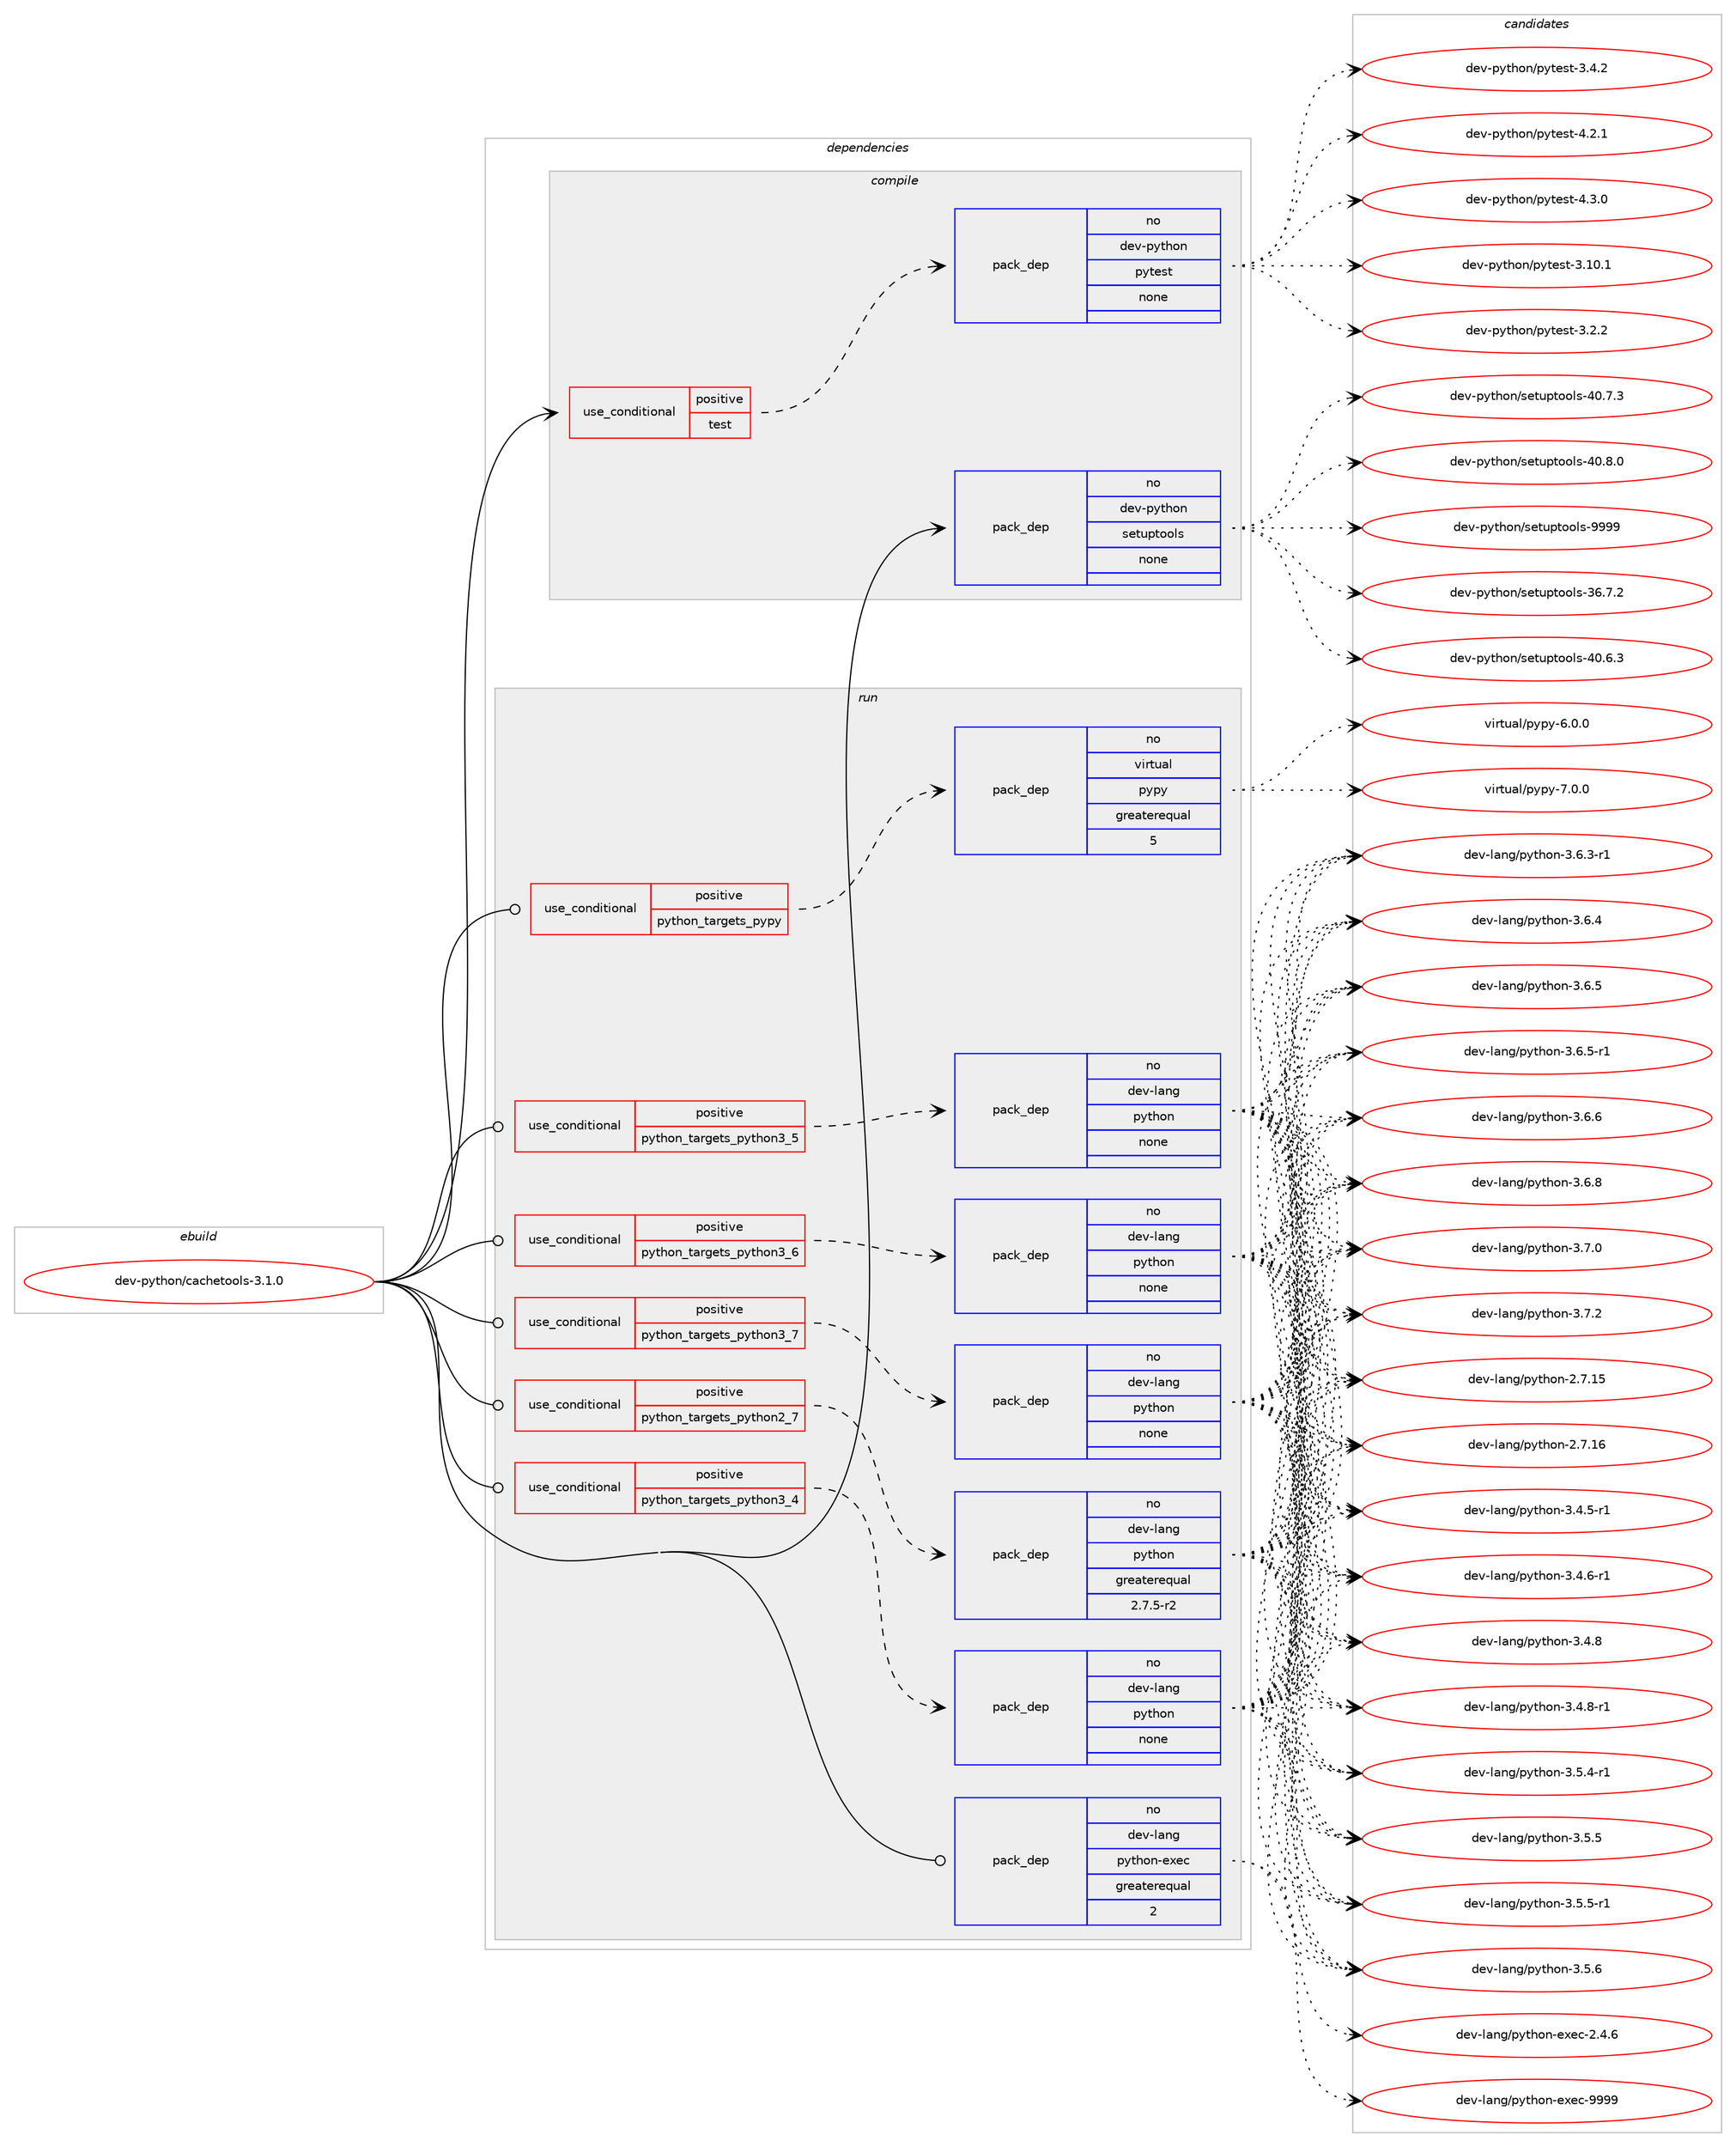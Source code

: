 digraph prolog {

# *************
# Graph options
# *************

newrank=true;
concentrate=true;
compound=true;
graph [rankdir=LR,fontname=Helvetica,fontsize=10,ranksep=1.5];#, ranksep=2.5, nodesep=0.2];
edge  [arrowhead=vee];
node  [fontname=Helvetica,fontsize=10];

# **********
# The ebuild
# **********

subgraph cluster_leftcol {
color=gray;
rank=same;
label=<<i>ebuild</i>>;
id [label="dev-python/cachetools-3.1.0", color=red, width=4, href="../dev-python/cachetools-3.1.0.svg"];
}

# ****************
# The dependencies
# ****************

subgraph cluster_midcol {
color=gray;
label=<<i>dependencies</i>>;
subgraph cluster_compile {
fillcolor="#eeeeee";
style=filled;
label=<<i>compile</i>>;
subgraph cond371983 {
dependency1402190 [label=<<TABLE BORDER="0" CELLBORDER="1" CELLSPACING="0" CELLPADDING="4"><TR><TD ROWSPAN="3" CELLPADDING="10">use_conditional</TD></TR><TR><TD>positive</TD></TR><TR><TD>test</TD></TR></TABLE>>, shape=none, color=red];
subgraph pack1006974 {
dependency1402191 [label=<<TABLE BORDER="0" CELLBORDER="1" CELLSPACING="0" CELLPADDING="4" WIDTH="220"><TR><TD ROWSPAN="6" CELLPADDING="30">pack_dep</TD></TR><TR><TD WIDTH="110">no</TD></TR><TR><TD>dev-python</TD></TR><TR><TD>pytest</TD></TR><TR><TD>none</TD></TR><TR><TD></TD></TR></TABLE>>, shape=none, color=blue];
}
dependency1402190:e -> dependency1402191:w [weight=20,style="dashed",arrowhead="vee"];
}
id:e -> dependency1402190:w [weight=20,style="solid",arrowhead="vee"];
subgraph pack1006975 {
dependency1402192 [label=<<TABLE BORDER="0" CELLBORDER="1" CELLSPACING="0" CELLPADDING="4" WIDTH="220"><TR><TD ROWSPAN="6" CELLPADDING="30">pack_dep</TD></TR><TR><TD WIDTH="110">no</TD></TR><TR><TD>dev-python</TD></TR><TR><TD>setuptools</TD></TR><TR><TD>none</TD></TR><TR><TD></TD></TR></TABLE>>, shape=none, color=blue];
}
id:e -> dependency1402192:w [weight=20,style="solid",arrowhead="vee"];
}
subgraph cluster_compileandrun {
fillcolor="#eeeeee";
style=filled;
label=<<i>compile and run</i>>;
}
subgraph cluster_run {
fillcolor="#eeeeee";
style=filled;
label=<<i>run</i>>;
subgraph cond371984 {
dependency1402193 [label=<<TABLE BORDER="0" CELLBORDER="1" CELLSPACING="0" CELLPADDING="4"><TR><TD ROWSPAN="3" CELLPADDING="10">use_conditional</TD></TR><TR><TD>positive</TD></TR><TR><TD>python_targets_pypy</TD></TR></TABLE>>, shape=none, color=red];
subgraph pack1006976 {
dependency1402194 [label=<<TABLE BORDER="0" CELLBORDER="1" CELLSPACING="0" CELLPADDING="4" WIDTH="220"><TR><TD ROWSPAN="6" CELLPADDING="30">pack_dep</TD></TR><TR><TD WIDTH="110">no</TD></TR><TR><TD>virtual</TD></TR><TR><TD>pypy</TD></TR><TR><TD>greaterequal</TD></TR><TR><TD>5</TD></TR></TABLE>>, shape=none, color=blue];
}
dependency1402193:e -> dependency1402194:w [weight=20,style="dashed",arrowhead="vee"];
}
id:e -> dependency1402193:w [weight=20,style="solid",arrowhead="odot"];
subgraph cond371985 {
dependency1402195 [label=<<TABLE BORDER="0" CELLBORDER="1" CELLSPACING="0" CELLPADDING="4"><TR><TD ROWSPAN="3" CELLPADDING="10">use_conditional</TD></TR><TR><TD>positive</TD></TR><TR><TD>python_targets_python2_7</TD></TR></TABLE>>, shape=none, color=red];
subgraph pack1006977 {
dependency1402196 [label=<<TABLE BORDER="0" CELLBORDER="1" CELLSPACING="0" CELLPADDING="4" WIDTH="220"><TR><TD ROWSPAN="6" CELLPADDING="30">pack_dep</TD></TR><TR><TD WIDTH="110">no</TD></TR><TR><TD>dev-lang</TD></TR><TR><TD>python</TD></TR><TR><TD>greaterequal</TD></TR><TR><TD>2.7.5-r2</TD></TR></TABLE>>, shape=none, color=blue];
}
dependency1402195:e -> dependency1402196:w [weight=20,style="dashed",arrowhead="vee"];
}
id:e -> dependency1402195:w [weight=20,style="solid",arrowhead="odot"];
subgraph cond371986 {
dependency1402197 [label=<<TABLE BORDER="0" CELLBORDER="1" CELLSPACING="0" CELLPADDING="4"><TR><TD ROWSPAN="3" CELLPADDING="10">use_conditional</TD></TR><TR><TD>positive</TD></TR><TR><TD>python_targets_python3_4</TD></TR></TABLE>>, shape=none, color=red];
subgraph pack1006978 {
dependency1402198 [label=<<TABLE BORDER="0" CELLBORDER="1" CELLSPACING="0" CELLPADDING="4" WIDTH="220"><TR><TD ROWSPAN="6" CELLPADDING="30">pack_dep</TD></TR><TR><TD WIDTH="110">no</TD></TR><TR><TD>dev-lang</TD></TR><TR><TD>python</TD></TR><TR><TD>none</TD></TR><TR><TD></TD></TR></TABLE>>, shape=none, color=blue];
}
dependency1402197:e -> dependency1402198:w [weight=20,style="dashed",arrowhead="vee"];
}
id:e -> dependency1402197:w [weight=20,style="solid",arrowhead="odot"];
subgraph cond371987 {
dependency1402199 [label=<<TABLE BORDER="0" CELLBORDER="1" CELLSPACING="0" CELLPADDING="4"><TR><TD ROWSPAN="3" CELLPADDING="10">use_conditional</TD></TR><TR><TD>positive</TD></TR><TR><TD>python_targets_python3_5</TD></TR></TABLE>>, shape=none, color=red];
subgraph pack1006979 {
dependency1402200 [label=<<TABLE BORDER="0" CELLBORDER="1" CELLSPACING="0" CELLPADDING="4" WIDTH="220"><TR><TD ROWSPAN="6" CELLPADDING="30">pack_dep</TD></TR><TR><TD WIDTH="110">no</TD></TR><TR><TD>dev-lang</TD></TR><TR><TD>python</TD></TR><TR><TD>none</TD></TR><TR><TD></TD></TR></TABLE>>, shape=none, color=blue];
}
dependency1402199:e -> dependency1402200:w [weight=20,style="dashed",arrowhead="vee"];
}
id:e -> dependency1402199:w [weight=20,style="solid",arrowhead="odot"];
subgraph cond371988 {
dependency1402201 [label=<<TABLE BORDER="0" CELLBORDER="1" CELLSPACING="0" CELLPADDING="4"><TR><TD ROWSPAN="3" CELLPADDING="10">use_conditional</TD></TR><TR><TD>positive</TD></TR><TR><TD>python_targets_python3_6</TD></TR></TABLE>>, shape=none, color=red];
subgraph pack1006980 {
dependency1402202 [label=<<TABLE BORDER="0" CELLBORDER="1" CELLSPACING="0" CELLPADDING="4" WIDTH="220"><TR><TD ROWSPAN="6" CELLPADDING="30">pack_dep</TD></TR><TR><TD WIDTH="110">no</TD></TR><TR><TD>dev-lang</TD></TR><TR><TD>python</TD></TR><TR><TD>none</TD></TR><TR><TD></TD></TR></TABLE>>, shape=none, color=blue];
}
dependency1402201:e -> dependency1402202:w [weight=20,style="dashed",arrowhead="vee"];
}
id:e -> dependency1402201:w [weight=20,style="solid",arrowhead="odot"];
subgraph cond371989 {
dependency1402203 [label=<<TABLE BORDER="0" CELLBORDER="1" CELLSPACING="0" CELLPADDING="4"><TR><TD ROWSPAN="3" CELLPADDING="10">use_conditional</TD></TR><TR><TD>positive</TD></TR><TR><TD>python_targets_python3_7</TD></TR></TABLE>>, shape=none, color=red];
subgraph pack1006981 {
dependency1402204 [label=<<TABLE BORDER="0" CELLBORDER="1" CELLSPACING="0" CELLPADDING="4" WIDTH="220"><TR><TD ROWSPAN="6" CELLPADDING="30">pack_dep</TD></TR><TR><TD WIDTH="110">no</TD></TR><TR><TD>dev-lang</TD></TR><TR><TD>python</TD></TR><TR><TD>none</TD></TR><TR><TD></TD></TR></TABLE>>, shape=none, color=blue];
}
dependency1402203:e -> dependency1402204:w [weight=20,style="dashed",arrowhead="vee"];
}
id:e -> dependency1402203:w [weight=20,style="solid",arrowhead="odot"];
subgraph pack1006982 {
dependency1402205 [label=<<TABLE BORDER="0" CELLBORDER="1" CELLSPACING="0" CELLPADDING="4" WIDTH="220"><TR><TD ROWSPAN="6" CELLPADDING="30">pack_dep</TD></TR><TR><TD WIDTH="110">no</TD></TR><TR><TD>dev-lang</TD></TR><TR><TD>python-exec</TD></TR><TR><TD>greaterequal</TD></TR><TR><TD>2</TD></TR></TABLE>>, shape=none, color=blue];
}
id:e -> dependency1402205:w [weight=20,style="solid",arrowhead="odot"];
}
}

# **************
# The candidates
# **************

subgraph cluster_choices {
rank=same;
color=gray;
label=<<i>candidates</i>>;

subgraph choice1006974 {
color=black;
nodesep=1;
choice100101118451121211161041111104711212111610111511645514649484649 [label="dev-python/pytest-3.10.1", color=red, width=4,href="../dev-python/pytest-3.10.1.svg"];
choice1001011184511212111610411111047112121116101115116455146504650 [label="dev-python/pytest-3.2.2", color=red, width=4,href="../dev-python/pytest-3.2.2.svg"];
choice1001011184511212111610411111047112121116101115116455146524650 [label="dev-python/pytest-3.4.2", color=red, width=4,href="../dev-python/pytest-3.4.2.svg"];
choice1001011184511212111610411111047112121116101115116455246504649 [label="dev-python/pytest-4.2.1", color=red, width=4,href="../dev-python/pytest-4.2.1.svg"];
choice1001011184511212111610411111047112121116101115116455246514648 [label="dev-python/pytest-4.3.0", color=red, width=4,href="../dev-python/pytest-4.3.0.svg"];
dependency1402191:e -> choice100101118451121211161041111104711212111610111511645514649484649:w [style=dotted,weight="100"];
dependency1402191:e -> choice1001011184511212111610411111047112121116101115116455146504650:w [style=dotted,weight="100"];
dependency1402191:e -> choice1001011184511212111610411111047112121116101115116455146524650:w [style=dotted,weight="100"];
dependency1402191:e -> choice1001011184511212111610411111047112121116101115116455246504649:w [style=dotted,weight="100"];
dependency1402191:e -> choice1001011184511212111610411111047112121116101115116455246514648:w [style=dotted,weight="100"];
}
subgraph choice1006975 {
color=black;
nodesep=1;
choice100101118451121211161041111104711510111611711211611111110811545515446554650 [label="dev-python/setuptools-36.7.2", color=red, width=4,href="../dev-python/setuptools-36.7.2.svg"];
choice100101118451121211161041111104711510111611711211611111110811545524846544651 [label="dev-python/setuptools-40.6.3", color=red, width=4,href="../dev-python/setuptools-40.6.3.svg"];
choice100101118451121211161041111104711510111611711211611111110811545524846554651 [label="dev-python/setuptools-40.7.3", color=red, width=4,href="../dev-python/setuptools-40.7.3.svg"];
choice100101118451121211161041111104711510111611711211611111110811545524846564648 [label="dev-python/setuptools-40.8.0", color=red, width=4,href="../dev-python/setuptools-40.8.0.svg"];
choice10010111845112121116104111110471151011161171121161111111081154557575757 [label="dev-python/setuptools-9999", color=red, width=4,href="../dev-python/setuptools-9999.svg"];
dependency1402192:e -> choice100101118451121211161041111104711510111611711211611111110811545515446554650:w [style=dotted,weight="100"];
dependency1402192:e -> choice100101118451121211161041111104711510111611711211611111110811545524846544651:w [style=dotted,weight="100"];
dependency1402192:e -> choice100101118451121211161041111104711510111611711211611111110811545524846554651:w [style=dotted,weight="100"];
dependency1402192:e -> choice100101118451121211161041111104711510111611711211611111110811545524846564648:w [style=dotted,weight="100"];
dependency1402192:e -> choice10010111845112121116104111110471151011161171121161111111081154557575757:w [style=dotted,weight="100"];
}
subgraph choice1006976 {
color=black;
nodesep=1;
choice1181051141161179710847112121112121455446484648 [label="virtual/pypy-6.0.0", color=red, width=4,href="../virtual/pypy-6.0.0.svg"];
choice1181051141161179710847112121112121455546484648 [label="virtual/pypy-7.0.0", color=red, width=4,href="../virtual/pypy-7.0.0.svg"];
dependency1402194:e -> choice1181051141161179710847112121112121455446484648:w [style=dotted,weight="100"];
dependency1402194:e -> choice1181051141161179710847112121112121455546484648:w [style=dotted,weight="100"];
}
subgraph choice1006977 {
color=black;
nodesep=1;
choice10010111845108971101034711212111610411111045504655464953 [label="dev-lang/python-2.7.15", color=red, width=4,href="../dev-lang/python-2.7.15.svg"];
choice10010111845108971101034711212111610411111045504655464954 [label="dev-lang/python-2.7.16", color=red, width=4,href="../dev-lang/python-2.7.16.svg"];
choice1001011184510897110103471121211161041111104551465246534511449 [label="dev-lang/python-3.4.5-r1", color=red, width=4,href="../dev-lang/python-3.4.5-r1.svg"];
choice1001011184510897110103471121211161041111104551465246544511449 [label="dev-lang/python-3.4.6-r1", color=red, width=4,href="../dev-lang/python-3.4.6-r1.svg"];
choice100101118451089711010347112121116104111110455146524656 [label="dev-lang/python-3.4.8", color=red, width=4,href="../dev-lang/python-3.4.8.svg"];
choice1001011184510897110103471121211161041111104551465246564511449 [label="dev-lang/python-3.4.8-r1", color=red, width=4,href="../dev-lang/python-3.4.8-r1.svg"];
choice1001011184510897110103471121211161041111104551465346524511449 [label="dev-lang/python-3.5.4-r1", color=red, width=4,href="../dev-lang/python-3.5.4-r1.svg"];
choice100101118451089711010347112121116104111110455146534653 [label="dev-lang/python-3.5.5", color=red, width=4,href="../dev-lang/python-3.5.5.svg"];
choice1001011184510897110103471121211161041111104551465346534511449 [label="dev-lang/python-3.5.5-r1", color=red, width=4,href="../dev-lang/python-3.5.5-r1.svg"];
choice100101118451089711010347112121116104111110455146534654 [label="dev-lang/python-3.5.6", color=red, width=4,href="../dev-lang/python-3.5.6.svg"];
choice1001011184510897110103471121211161041111104551465446514511449 [label="dev-lang/python-3.6.3-r1", color=red, width=4,href="../dev-lang/python-3.6.3-r1.svg"];
choice100101118451089711010347112121116104111110455146544652 [label="dev-lang/python-3.6.4", color=red, width=4,href="../dev-lang/python-3.6.4.svg"];
choice100101118451089711010347112121116104111110455146544653 [label="dev-lang/python-3.6.5", color=red, width=4,href="../dev-lang/python-3.6.5.svg"];
choice1001011184510897110103471121211161041111104551465446534511449 [label="dev-lang/python-3.6.5-r1", color=red, width=4,href="../dev-lang/python-3.6.5-r1.svg"];
choice100101118451089711010347112121116104111110455146544654 [label="dev-lang/python-3.6.6", color=red, width=4,href="../dev-lang/python-3.6.6.svg"];
choice100101118451089711010347112121116104111110455146544656 [label="dev-lang/python-3.6.8", color=red, width=4,href="../dev-lang/python-3.6.8.svg"];
choice100101118451089711010347112121116104111110455146554648 [label="dev-lang/python-3.7.0", color=red, width=4,href="../dev-lang/python-3.7.0.svg"];
choice100101118451089711010347112121116104111110455146554650 [label="dev-lang/python-3.7.2", color=red, width=4,href="../dev-lang/python-3.7.2.svg"];
dependency1402196:e -> choice10010111845108971101034711212111610411111045504655464953:w [style=dotted,weight="100"];
dependency1402196:e -> choice10010111845108971101034711212111610411111045504655464954:w [style=dotted,weight="100"];
dependency1402196:e -> choice1001011184510897110103471121211161041111104551465246534511449:w [style=dotted,weight="100"];
dependency1402196:e -> choice1001011184510897110103471121211161041111104551465246544511449:w [style=dotted,weight="100"];
dependency1402196:e -> choice100101118451089711010347112121116104111110455146524656:w [style=dotted,weight="100"];
dependency1402196:e -> choice1001011184510897110103471121211161041111104551465246564511449:w [style=dotted,weight="100"];
dependency1402196:e -> choice1001011184510897110103471121211161041111104551465346524511449:w [style=dotted,weight="100"];
dependency1402196:e -> choice100101118451089711010347112121116104111110455146534653:w [style=dotted,weight="100"];
dependency1402196:e -> choice1001011184510897110103471121211161041111104551465346534511449:w [style=dotted,weight="100"];
dependency1402196:e -> choice100101118451089711010347112121116104111110455146534654:w [style=dotted,weight="100"];
dependency1402196:e -> choice1001011184510897110103471121211161041111104551465446514511449:w [style=dotted,weight="100"];
dependency1402196:e -> choice100101118451089711010347112121116104111110455146544652:w [style=dotted,weight="100"];
dependency1402196:e -> choice100101118451089711010347112121116104111110455146544653:w [style=dotted,weight="100"];
dependency1402196:e -> choice1001011184510897110103471121211161041111104551465446534511449:w [style=dotted,weight="100"];
dependency1402196:e -> choice100101118451089711010347112121116104111110455146544654:w [style=dotted,weight="100"];
dependency1402196:e -> choice100101118451089711010347112121116104111110455146544656:w [style=dotted,weight="100"];
dependency1402196:e -> choice100101118451089711010347112121116104111110455146554648:w [style=dotted,weight="100"];
dependency1402196:e -> choice100101118451089711010347112121116104111110455146554650:w [style=dotted,weight="100"];
}
subgraph choice1006978 {
color=black;
nodesep=1;
choice10010111845108971101034711212111610411111045504655464953 [label="dev-lang/python-2.7.15", color=red, width=4,href="../dev-lang/python-2.7.15.svg"];
choice10010111845108971101034711212111610411111045504655464954 [label="dev-lang/python-2.7.16", color=red, width=4,href="../dev-lang/python-2.7.16.svg"];
choice1001011184510897110103471121211161041111104551465246534511449 [label="dev-lang/python-3.4.5-r1", color=red, width=4,href="../dev-lang/python-3.4.5-r1.svg"];
choice1001011184510897110103471121211161041111104551465246544511449 [label="dev-lang/python-3.4.6-r1", color=red, width=4,href="../dev-lang/python-3.4.6-r1.svg"];
choice100101118451089711010347112121116104111110455146524656 [label="dev-lang/python-3.4.8", color=red, width=4,href="../dev-lang/python-3.4.8.svg"];
choice1001011184510897110103471121211161041111104551465246564511449 [label="dev-lang/python-3.4.8-r1", color=red, width=4,href="../dev-lang/python-3.4.8-r1.svg"];
choice1001011184510897110103471121211161041111104551465346524511449 [label="dev-lang/python-3.5.4-r1", color=red, width=4,href="../dev-lang/python-3.5.4-r1.svg"];
choice100101118451089711010347112121116104111110455146534653 [label="dev-lang/python-3.5.5", color=red, width=4,href="../dev-lang/python-3.5.5.svg"];
choice1001011184510897110103471121211161041111104551465346534511449 [label="dev-lang/python-3.5.5-r1", color=red, width=4,href="../dev-lang/python-3.5.5-r1.svg"];
choice100101118451089711010347112121116104111110455146534654 [label="dev-lang/python-3.5.6", color=red, width=4,href="../dev-lang/python-3.5.6.svg"];
choice1001011184510897110103471121211161041111104551465446514511449 [label="dev-lang/python-3.6.3-r1", color=red, width=4,href="../dev-lang/python-3.6.3-r1.svg"];
choice100101118451089711010347112121116104111110455146544652 [label="dev-lang/python-3.6.4", color=red, width=4,href="../dev-lang/python-3.6.4.svg"];
choice100101118451089711010347112121116104111110455146544653 [label="dev-lang/python-3.6.5", color=red, width=4,href="../dev-lang/python-3.6.5.svg"];
choice1001011184510897110103471121211161041111104551465446534511449 [label="dev-lang/python-3.6.5-r1", color=red, width=4,href="../dev-lang/python-3.6.5-r1.svg"];
choice100101118451089711010347112121116104111110455146544654 [label="dev-lang/python-3.6.6", color=red, width=4,href="../dev-lang/python-3.6.6.svg"];
choice100101118451089711010347112121116104111110455146544656 [label="dev-lang/python-3.6.8", color=red, width=4,href="../dev-lang/python-3.6.8.svg"];
choice100101118451089711010347112121116104111110455146554648 [label="dev-lang/python-3.7.0", color=red, width=4,href="../dev-lang/python-3.7.0.svg"];
choice100101118451089711010347112121116104111110455146554650 [label="dev-lang/python-3.7.2", color=red, width=4,href="../dev-lang/python-3.7.2.svg"];
dependency1402198:e -> choice10010111845108971101034711212111610411111045504655464953:w [style=dotted,weight="100"];
dependency1402198:e -> choice10010111845108971101034711212111610411111045504655464954:w [style=dotted,weight="100"];
dependency1402198:e -> choice1001011184510897110103471121211161041111104551465246534511449:w [style=dotted,weight="100"];
dependency1402198:e -> choice1001011184510897110103471121211161041111104551465246544511449:w [style=dotted,weight="100"];
dependency1402198:e -> choice100101118451089711010347112121116104111110455146524656:w [style=dotted,weight="100"];
dependency1402198:e -> choice1001011184510897110103471121211161041111104551465246564511449:w [style=dotted,weight="100"];
dependency1402198:e -> choice1001011184510897110103471121211161041111104551465346524511449:w [style=dotted,weight="100"];
dependency1402198:e -> choice100101118451089711010347112121116104111110455146534653:w [style=dotted,weight="100"];
dependency1402198:e -> choice1001011184510897110103471121211161041111104551465346534511449:w [style=dotted,weight="100"];
dependency1402198:e -> choice100101118451089711010347112121116104111110455146534654:w [style=dotted,weight="100"];
dependency1402198:e -> choice1001011184510897110103471121211161041111104551465446514511449:w [style=dotted,weight="100"];
dependency1402198:e -> choice100101118451089711010347112121116104111110455146544652:w [style=dotted,weight="100"];
dependency1402198:e -> choice100101118451089711010347112121116104111110455146544653:w [style=dotted,weight="100"];
dependency1402198:e -> choice1001011184510897110103471121211161041111104551465446534511449:w [style=dotted,weight="100"];
dependency1402198:e -> choice100101118451089711010347112121116104111110455146544654:w [style=dotted,weight="100"];
dependency1402198:e -> choice100101118451089711010347112121116104111110455146544656:w [style=dotted,weight="100"];
dependency1402198:e -> choice100101118451089711010347112121116104111110455146554648:w [style=dotted,weight="100"];
dependency1402198:e -> choice100101118451089711010347112121116104111110455146554650:w [style=dotted,weight="100"];
}
subgraph choice1006979 {
color=black;
nodesep=1;
choice10010111845108971101034711212111610411111045504655464953 [label="dev-lang/python-2.7.15", color=red, width=4,href="../dev-lang/python-2.7.15.svg"];
choice10010111845108971101034711212111610411111045504655464954 [label="dev-lang/python-2.7.16", color=red, width=4,href="../dev-lang/python-2.7.16.svg"];
choice1001011184510897110103471121211161041111104551465246534511449 [label="dev-lang/python-3.4.5-r1", color=red, width=4,href="../dev-lang/python-3.4.5-r1.svg"];
choice1001011184510897110103471121211161041111104551465246544511449 [label="dev-lang/python-3.4.6-r1", color=red, width=4,href="../dev-lang/python-3.4.6-r1.svg"];
choice100101118451089711010347112121116104111110455146524656 [label="dev-lang/python-3.4.8", color=red, width=4,href="../dev-lang/python-3.4.8.svg"];
choice1001011184510897110103471121211161041111104551465246564511449 [label="dev-lang/python-3.4.8-r1", color=red, width=4,href="../dev-lang/python-3.4.8-r1.svg"];
choice1001011184510897110103471121211161041111104551465346524511449 [label="dev-lang/python-3.5.4-r1", color=red, width=4,href="../dev-lang/python-3.5.4-r1.svg"];
choice100101118451089711010347112121116104111110455146534653 [label="dev-lang/python-3.5.5", color=red, width=4,href="../dev-lang/python-3.5.5.svg"];
choice1001011184510897110103471121211161041111104551465346534511449 [label="dev-lang/python-3.5.5-r1", color=red, width=4,href="../dev-lang/python-3.5.5-r1.svg"];
choice100101118451089711010347112121116104111110455146534654 [label="dev-lang/python-3.5.6", color=red, width=4,href="../dev-lang/python-3.5.6.svg"];
choice1001011184510897110103471121211161041111104551465446514511449 [label="dev-lang/python-3.6.3-r1", color=red, width=4,href="../dev-lang/python-3.6.3-r1.svg"];
choice100101118451089711010347112121116104111110455146544652 [label="dev-lang/python-3.6.4", color=red, width=4,href="../dev-lang/python-3.6.4.svg"];
choice100101118451089711010347112121116104111110455146544653 [label="dev-lang/python-3.6.5", color=red, width=4,href="../dev-lang/python-3.6.5.svg"];
choice1001011184510897110103471121211161041111104551465446534511449 [label="dev-lang/python-3.6.5-r1", color=red, width=4,href="../dev-lang/python-3.6.5-r1.svg"];
choice100101118451089711010347112121116104111110455146544654 [label="dev-lang/python-3.6.6", color=red, width=4,href="../dev-lang/python-3.6.6.svg"];
choice100101118451089711010347112121116104111110455146544656 [label="dev-lang/python-3.6.8", color=red, width=4,href="../dev-lang/python-3.6.8.svg"];
choice100101118451089711010347112121116104111110455146554648 [label="dev-lang/python-3.7.0", color=red, width=4,href="../dev-lang/python-3.7.0.svg"];
choice100101118451089711010347112121116104111110455146554650 [label="dev-lang/python-3.7.2", color=red, width=4,href="../dev-lang/python-3.7.2.svg"];
dependency1402200:e -> choice10010111845108971101034711212111610411111045504655464953:w [style=dotted,weight="100"];
dependency1402200:e -> choice10010111845108971101034711212111610411111045504655464954:w [style=dotted,weight="100"];
dependency1402200:e -> choice1001011184510897110103471121211161041111104551465246534511449:w [style=dotted,weight="100"];
dependency1402200:e -> choice1001011184510897110103471121211161041111104551465246544511449:w [style=dotted,weight="100"];
dependency1402200:e -> choice100101118451089711010347112121116104111110455146524656:w [style=dotted,weight="100"];
dependency1402200:e -> choice1001011184510897110103471121211161041111104551465246564511449:w [style=dotted,weight="100"];
dependency1402200:e -> choice1001011184510897110103471121211161041111104551465346524511449:w [style=dotted,weight="100"];
dependency1402200:e -> choice100101118451089711010347112121116104111110455146534653:w [style=dotted,weight="100"];
dependency1402200:e -> choice1001011184510897110103471121211161041111104551465346534511449:w [style=dotted,weight="100"];
dependency1402200:e -> choice100101118451089711010347112121116104111110455146534654:w [style=dotted,weight="100"];
dependency1402200:e -> choice1001011184510897110103471121211161041111104551465446514511449:w [style=dotted,weight="100"];
dependency1402200:e -> choice100101118451089711010347112121116104111110455146544652:w [style=dotted,weight="100"];
dependency1402200:e -> choice100101118451089711010347112121116104111110455146544653:w [style=dotted,weight="100"];
dependency1402200:e -> choice1001011184510897110103471121211161041111104551465446534511449:w [style=dotted,weight="100"];
dependency1402200:e -> choice100101118451089711010347112121116104111110455146544654:w [style=dotted,weight="100"];
dependency1402200:e -> choice100101118451089711010347112121116104111110455146544656:w [style=dotted,weight="100"];
dependency1402200:e -> choice100101118451089711010347112121116104111110455146554648:w [style=dotted,weight="100"];
dependency1402200:e -> choice100101118451089711010347112121116104111110455146554650:w [style=dotted,weight="100"];
}
subgraph choice1006980 {
color=black;
nodesep=1;
choice10010111845108971101034711212111610411111045504655464953 [label="dev-lang/python-2.7.15", color=red, width=4,href="../dev-lang/python-2.7.15.svg"];
choice10010111845108971101034711212111610411111045504655464954 [label="dev-lang/python-2.7.16", color=red, width=4,href="../dev-lang/python-2.7.16.svg"];
choice1001011184510897110103471121211161041111104551465246534511449 [label="dev-lang/python-3.4.5-r1", color=red, width=4,href="../dev-lang/python-3.4.5-r1.svg"];
choice1001011184510897110103471121211161041111104551465246544511449 [label="dev-lang/python-3.4.6-r1", color=red, width=4,href="../dev-lang/python-3.4.6-r1.svg"];
choice100101118451089711010347112121116104111110455146524656 [label="dev-lang/python-3.4.8", color=red, width=4,href="../dev-lang/python-3.4.8.svg"];
choice1001011184510897110103471121211161041111104551465246564511449 [label="dev-lang/python-3.4.8-r1", color=red, width=4,href="../dev-lang/python-3.4.8-r1.svg"];
choice1001011184510897110103471121211161041111104551465346524511449 [label="dev-lang/python-3.5.4-r1", color=red, width=4,href="../dev-lang/python-3.5.4-r1.svg"];
choice100101118451089711010347112121116104111110455146534653 [label="dev-lang/python-3.5.5", color=red, width=4,href="../dev-lang/python-3.5.5.svg"];
choice1001011184510897110103471121211161041111104551465346534511449 [label="dev-lang/python-3.5.5-r1", color=red, width=4,href="../dev-lang/python-3.5.5-r1.svg"];
choice100101118451089711010347112121116104111110455146534654 [label="dev-lang/python-3.5.6", color=red, width=4,href="../dev-lang/python-3.5.6.svg"];
choice1001011184510897110103471121211161041111104551465446514511449 [label="dev-lang/python-3.6.3-r1", color=red, width=4,href="../dev-lang/python-3.6.3-r1.svg"];
choice100101118451089711010347112121116104111110455146544652 [label="dev-lang/python-3.6.4", color=red, width=4,href="../dev-lang/python-3.6.4.svg"];
choice100101118451089711010347112121116104111110455146544653 [label="dev-lang/python-3.6.5", color=red, width=4,href="../dev-lang/python-3.6.5.svg"];
choice1001011184510897110103471121211161041111104551465446534511449 [label="dev-lang/python-3.6.5-r1", color=red, width=4,href="../dev-lang/python-3.6.5-r1.svg"];
choice100101118451089711010347112121116104111110455146544654 [label="dev-lang/python-3.6.6", color=red, width=4,href="../dev-lang/python-3.6.6.svg"];
choice100101118451089711010347112121116104111110455146544656 [label="dev-lang/python-3.6.8", color=red, width=4,href="../dev-lang/python-3.6.8.svg"];
choice100101118451089711010347112121116104111110455146554648 [label="dev-lang/python-3.7.0", color=red, width=4,href="../dev-lang/python-3.7.0.svg"];
choice100101118451089711010347112121116104111110455146554650 [label="dev-lang/python-3.7.2", color=red, width=4,href="../dev-lang/python-3.7.2.svg"];
dependency1402202:e -> choice10010111845108971101034711212111610411111045504655464953:w [style=dotted,weight="100"];
dependency1402202:e -> choice10010111845108971101034711212111610411111045504655464954:w [style=dotted,weight="100"];
dependency1402202:e -> choice1001011184510897110103471121211161041111104551465246534511449:w [style=dotted,weight="100"];
dependency1402202:e -> choice1001011184510897110103471121211161041111104551465246544511449:w [style=dotted,weight="100"];
dependency1402202:e -> choice100101118451089711010347112121116104111110455146524656:w [style=dotted,weight="100"];
dependency1402202:e -> choice1001011184510897110103471121211161041111104551465246564511449:w [style=dotted,weight="100"];
dependency1402202:e -> choice1001011184510897110103471121211161041111104551465346524511449:w [style=dotted,weight="100"];
dependency1402202:e -> choice100101118451089711010347112121116104111110455146534653:w [style=dotted,weight="100"];
dependency1402202:e -> choice1001011184510897110103471121211161041111104551465346534511449:w [style=dotted,weight="100"];
dependency1402202:e -> choice100101118451089711010347112121116104111110455146534654:w [style=dotted,weight="100"];
dependency1402202:e -> choice1001011184510897110103471121211161041111104551465446514511449:w [style=dotted,weight="100"];
dependency1402202:e -> choice100101118451089711010347112121116104111110455146544652:w [style=dotted,weight="100"];
dependency1402202:e -> choice100101118451089711010347112121116104111110455146544653:w [style=dotted,weight="100"];
dependency1402202:e -> choice1001011184510897110103471121211161041111104551465446534511449:w [style=dotted,weight="100"];
dependency1402202:e -> choice100101118451089711010347112121116104111110455146544654:w [style=dotted,weight="100"];
dependency1402202:e -> choice100101118451089711010347112121116104111110455146544656:w [style=dotted,weight="100"];
dependency1402202:e -> choice100101118451089711010347112121116104111110455146554648:w [style=dotted,weight="100"];
dependency1402202:e -> choice100101118451089711010347112121116104111110455146554650:w [style=dotted,weight="100"];
}
subgraph choice1006981 {
color=black;
nodesep=1;
choice10010111845108971101034711212111610411111045504655464953 [label="dev-lang/python-2.7.15", color=red, width=4,href="../dev-lang/python-2.7.15.svg"];
choice10010111845108971101034711212111610411111045504655464954 [label="dev-lang/python-2.7.16", color=red, width=4,href="../dev-lang/python-2.7.16.svg"];
choice1001011184510897110103471121211161041111104551465246534511449 [label="dev-lang/python-3.4.5-r1", color=red, width=4,href="../dev-lang/python-3.4.5-r1.svg"];
choice1001011184510897110103471121211161041111104551465246544511449 [label="dev-lang/python-3.4.6-r1", color=red, width=4,href="../dev-lang/python-3.4.6-r1.svg"];
choice100101118451089711010347112121116104111110455146524656 [label="dev-lang/python-3.4.8", color=red, width=4,href="../dev-lang/python-3.4.8.svg"];
choice1001011184510897110103471121211161041111104551465246564511449 [label="dev-lang/python-3.4.8-r1", color=red, width=4,href="../dev-lang/python-3.4.8-r1.svg"];
choice1001011184510897110103471121211161041111104551465346524511449 [label="dev-lang/python-3.5.4-r1", color=red, width=4,href="../dev-lang/python-3.5.4-r1.svg"];
choice100101118451089711010347112121116104111110455146534653 [label="dev-lang/python-3.5.5", color=red, width=4,href="../dev-lang/python-3.5.5.svg"];
choice1001011184510897110103471121211161041111104551465346534511449 [label="dev-lang/python-3.5.5-r1", color=red, width=4,href="../dev-lang/python-3.5.5-r1.svg"];
choice100101118451089711010347112121116104111110455146534654 [label="dev-lang/python-3.5.6", color=red, width=4,href="../dev-lang/python-3.5.6.svg"];
choice1001011184510897110103471121211161041111104551465446514511449 [label="dev-lang/python-3.6.3-r1", color=red, width=4,href="../dev-lang/python-3.6.3-r1.svg"];
choice100101118451089711010347112121116104111110455146544652 [label="dev-lang/python-3.6.4", color=red, width=4,href="../dev-lang/python-3.6.4.svg"];
choice100101118451089711010347112121116104111110455146544653 [label="dev-lang/python-3.6.5", color=red, width=4,href="../dev-lang/python-3.6.5.svg"];
choice1001011184510897110103471121211161041111104551465446534511449 [label="dev-lang/python-3.6.5-r1", color=red, width=4,href="../dev-lang/python-3.6.5-r1.svg"];
choice100101118451089711010347112121116104111110455146544654 [label="dev-lang/python-3.6.6", color=red, width=4,href="../dev-lang/python-3.6.6.svg"];
choice100101118451089711010347112121116104111110455146544656 [label="dev-lang/python-3.6.8", color=red, width=4,href="../dev-lang/python-3.6.8.svg"];
choice100101118451089711010347112121116104111110455146554648 [label="dev-lang/python-3.7.0", color=red, width=4,href="../dev-lang/python-3.7.0.svg"];
choice100101118451089711010347112121116104111110455146554650 [label="dev-lang/python-3.7.2", color=red, width=4,href="../dev-lang/python-3.7.2.svg"];
dependency1402204:e -> choice10010111845108971101034711212111610411111045504655464953:w [style=dotted,weight="100"];
dependency1402204:e -> choice10010111845108971101034711212111610411111045504655464954:w [style=dotted,weight="100"];
dependency1402204:e -> choice1001011184510897110103471121211161041111104551465246534511449:w [style=dotted,weight="100"];
dependency1402204:e -> choice1001011184510897110103471121211161041111104551465246544511449:w [style=dotted,weight="100"];
dependency1402204:e -> choice100101118451089711010347112121116104111110455146524656:w [style=dotted,weight="100"];
dependency1402204:e -> choice1001011184510897110103471121211161041111104551465246564511449:w [style=dotted,weight="100"];
dependency1402204:e -> choice1001011184510897110103471121211161041111104551465346524511449:w [style=dotted,weight="100"];
dependency1402204:e -> choice100101118451089711010347112121116104111110455146534653:w [style=dotted,weight="100"];
dependency1402204:e -> choice1001011184510897110103471121211161041111104551465346534511449:w [style=dotted,weight="100"];
dependency1402204:e -> choice100101118451089711010347112121116104111110455146534654:w [style=dotted,weight="100"];
dependency1402204:e -> choice1001011184510897110103471121211161041111104551465446514511449:w [style=dotted,weight="100"];
dependency1402204:e -> choice100101118451089711010347112121116104111110455146544652:w [style=dotted,weight="100"];
dependency1402204:e -> choice100101118451089711010347112121116104111110455146544653:w [style=dotted,weight="100"];
dependency1402204:e -> choice1001011184510897110103471121211161041111104551465446534511449:w [style=dotted,weight="100"];
dependency1402204:e -> choice100101118451089711010347112121116104111110455146544654:w [style=dotted,weight="100"];
dependency1402204:e -> choice100101118451089711010347112121116104111110455146544656:w [style=dotted,weight="100"];
dependency1402204:e -> choice100101118451089711010347112121116104111110455146554648:w [style=dotted,weight="100"];
dependency1402204:e -> choice100101118451089711010347112121116104111110455146554650:w [style=dotted,weight="100"];
}
subgraph choice1006982 {
color=black;
nodesep=1;
choice1001011184510897110103471121211161041111104510112010199455046524654 [label="dev-lang/python-exec-2.4.6", color=red, width=4,href="../dev-lang/python-exec-2.4.6.svg"];
choice10010111845108971101034711212111610411111045101120101994557575757 [label="dev-lang/python-exec-9999", color=red, width=4,href="../dev-lang/python-exec-9999.svg"];
dependency1402205:e -> choice1001011184510897110103471121211161041111104510112010199455046524654:w [style=dotted,weight="100"];
dependency1402205:e -> choice10010111845108971101034711212111610411111045101120101994557575757:w [style=dotted,weight="100"];
}
}

}
